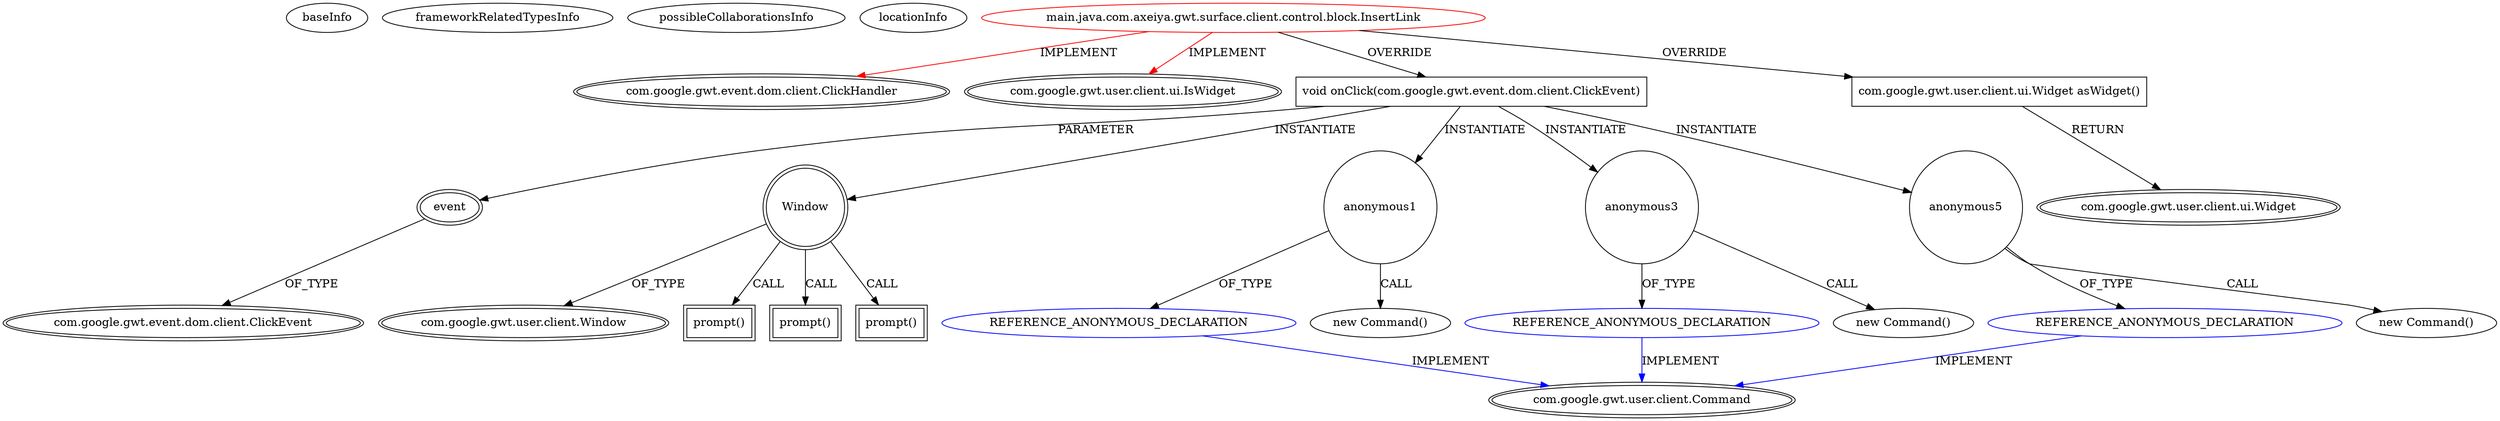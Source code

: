 digraph {
baseInfo[graphId=1195,category="extension_graph",isAnonymous=false,possibleRelation=true]
frameworkRelatedTypesInfo[0="com.google.gwt.event.dom.client.ClickHandler",1="com.google.gwt.user.client.ui.IsWidget"]
possibleCollaborationsInfo[0="1195~OVERRIDING_METHOD_DECLARATION-INSTANTIATION-~com.google.gwt.event.dom.client.ClickHandler com.google.gwt.user.client.ui.IsWidget ~com.google.gwt.user.client.Command ~false~true"]
locationInfo[projectName="dapicard-gwt-surface",filePath="/dapicard-gwt-surface/gwt-surface-master/gwt-surface/src/main/java/com/axeiya/gwt/surface/client/control/block/InsertLink.java",contextSignature="InsertLink",graphId="1195"]
0[label="main.java.com.axeiya.gwt.surface.client.control.block.InsertLink",vertexType="ROOT_CLIENT_CLASS_DECLARATION",isFrameworkType=false,color=red]
1[label="com.google.gwt.event.dom.client.ClickHandler",vertexType="FRAMEWORK_INTERFACE_TYPE",isFrameworkType=true,peripheries=2]
2[label="com.google.gwt.user.client.ui.IsWidget",vertexType="FRAMEWORK_INTERFACE_TYPE",isFrameworkType=true,peripheries=2]
3[label="void onClick(com.google.gwt.event.dom.client.ClickEvent)",vertexType="OVERRIDING_METHOD_DECLARATION",isFrameworkType=false,shape=box]
4[label="event",vertexType="PARAMETER_DECLARATION",isFrameworkType=true,peripheries=2]
5[label="com.google.gwt.event.dom.client.ClickEvent",vertexType="FRAMEWORK_CLASS_TYPE",isFrameworkType=true,peripheries=2]
6[label="Window",vertexType="VARIABLE_EXPRESION",isFrameworkType=true,peripheries=2,shape=circle]
8[label="com.google.gwt.user.client.Window",vertexType="FRAMEWORK_CLASS_TYPE",isFrameworkType=true,peripheries=2]
7[label="prompt()",vertexType="INSIDE_CALL",isFrameworkType=true,peripheries=2,shape=box]
10[label="anonymous1",vertexType="VARIABLE_EXPRESION",isFrameworkType=false,shape=circle]
11[label="REFERENCE_ANONYMOUS_DECLARATION",vertexType="REFERENCE_ANONYMOUS_DECLARATION",isFrameworkType=false,color=blue]
12[label="com.google.gwt.user.client.Command",vertexType="FRAMEWORK_INTERFACE_TYPE",isFrameworkType=true,peripheries=2]
9[label="new Command()",vertexType="CONSTRUCTOR_CALL",isFrameworkType=false]
14[label="prompt()",vertexType="INSIDE_CALL",isFrameworkType=true,peripheries=2,shape=box]
16[label="anonymous3",vertexType="VARIABLE_EXPRESION",isFrameworkType=false,shape=circle]
17[label="REFERENCE_ANONYMOUS_DECLARATION",vertexType="REFERENCE_ANONYMOUS_DECLARATION",isFrameworkType=false,color=blue]
15[label="new Command()",vertexType="CONSTRUCTOR_CALL",isFrameworkType=false]
20[label="prompt()",vertexType="INSIDE_CALL",isFrameworkType=true,peripheries=2,shape=box]
22[label="anonymous5",vertexType="VARIABLE_EXPRESION",isFrameworkType=false,shape=circle]
23[label="REFERENCE_ANONYMOUS_DECLARATION",vertexType="REFERENCE_ANONYMOUS_DECLARATION",isFrameworkType=false,color=blue]
21[label="new Command()",vertexType="CONSTRUCTOR_CALL",isFrameworkType=false]
25[label="com.google.gwt.user.client.ui.Widget asWidget()",vertexType="OVERRIDING_METHOD_DECLARATION",isFrameworkType=false,shape=box]
26[label="com.google.gwt.user.client.ui.Widget",vertexType="FRAMEWORK_CLASS_TYPE",isFrameworkType=true,peripheries=2]
0->1[label="IMPLEMENT",color=red]
0->2[label="IMPLEMENT",color=red]
0->3[label="OVERRIDE"]
4->5[label="OF_TYPE"]
3->4[label="PARAMETER"]
3->6[label="INSTANTIATE"]
6->8[label="OF_TYPE"]
6->7[label="CALL"]
3->10[label="INSTANTIATE"]
11->12[label="IMPLEMENT",color=blue]
10->11[label="OF_TYPE"]
10->9[label="CALL"]
6->14[label="CALL"]
3->16[label="INSTANTIATE"]
17->12[label="IMPLEMENT",color=blue]
16->17[label="OF_TYPE"]
16->15[label="CALL"]
6->20[label="CALL"]
3->22[label="INSTANTIATE"]
23->12[label="IMPLEMENT",color=blue]
22->23[label="OF_TYPE"]
22->21[label="CALL"]
0->25[label="OVERRIDE"]
25->26[label="RETURN"]
}
